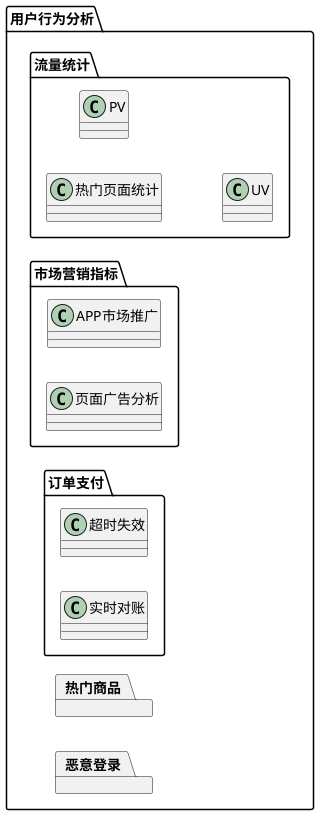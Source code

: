 @startuml
'https://plantuml.com/class-diagram

allowmixing

left to right direction

package 用户行为分析 {
    package 热门商品
    package 流量统计 {
        class 热门页面统计
        class PV
        class UV
    }
    package 市场营销指标 {
        class APP市场推广
        class 页面广告分析
    }
    package 恶意登录
    package 订单支付 {
        class 超时失效
        class 实时对账
    }
}

@enduml